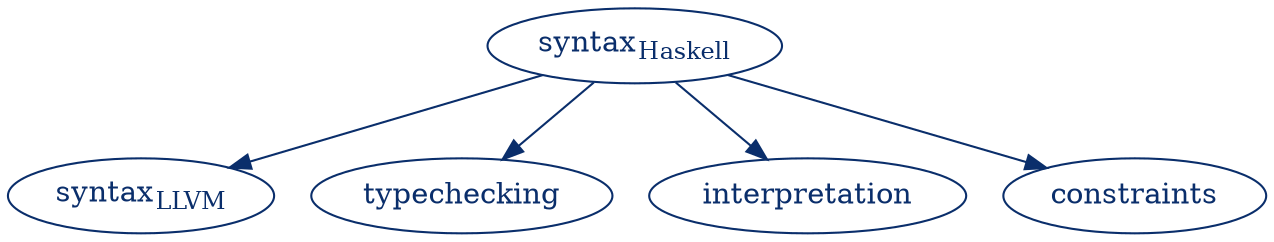 digraph G {
  bgcolor="transparent";

  syn -> codegen [color="#0a2e6b"];
  syn -> types [color="#0a2e6b"];
  syn -> interp [color="#0a2e6b"];
  syn -> constraints [color="#0a2e6b"];

  syn [label=<syntax<SUB>Haskell</SUB>> color="#0a2e6b" fontcolor="#0a2e6b"];
  codegen [label=<syntax<SUB>LLVM</SUB>> color="#0a2e6b" fontcolor="#0a2e6b"];
  types [label=<typechecking> color="#0a2e6b" fontcolor="#0a2e6b"];
  interp [label=<interpretation> color="#0a2e6b" fontcolor="#0a2e6b"];
  constraints [label=<constraints> color="#0a2e6b" fontcolor="#0a2e6b"];
}
